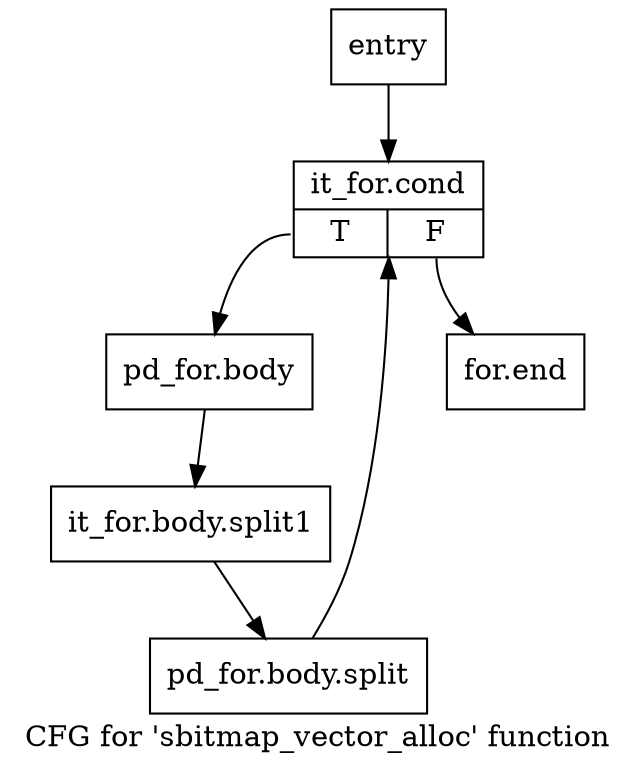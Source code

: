 digraph "CFG for 'sbitmap_vector_alloc' function" {
	label="CFG for 'sbitmap_vector_alloc' function";

	Node0x8e7f990 [shape=record,label="{entry}"];
	Node0x8e7f990 -> Node0x8e7f9e0;
	Node0x8e7f9e0 [shape=record,label="{it_for.cond|{<s0>T|<s1>F}}"];
	Node0x8e7f9e0:s0 -> Node0x8e7fa30;
	Node0x8e7f9e0:s1 -> Node0x8e7fa80;
	Node0x8e7fa30 [shape=record,label="{pd_for.body}"];
	Node0x8e7fa30 -> Node0xe0c3a00;
	Node0xe0c3a00 [shape=record,label="{it_for.body.split1}"];
	Node0xe0c3a00 -> Node0xe0c3e10;
	Node0xe0c3e10 [shape=record,label="{pd_for.body.split}"];
	Node0xe0c3e10 -> Node0x8e7f9e0;
	Node0x8e7fa80 [shape=record,label="{for.end}"];
}
